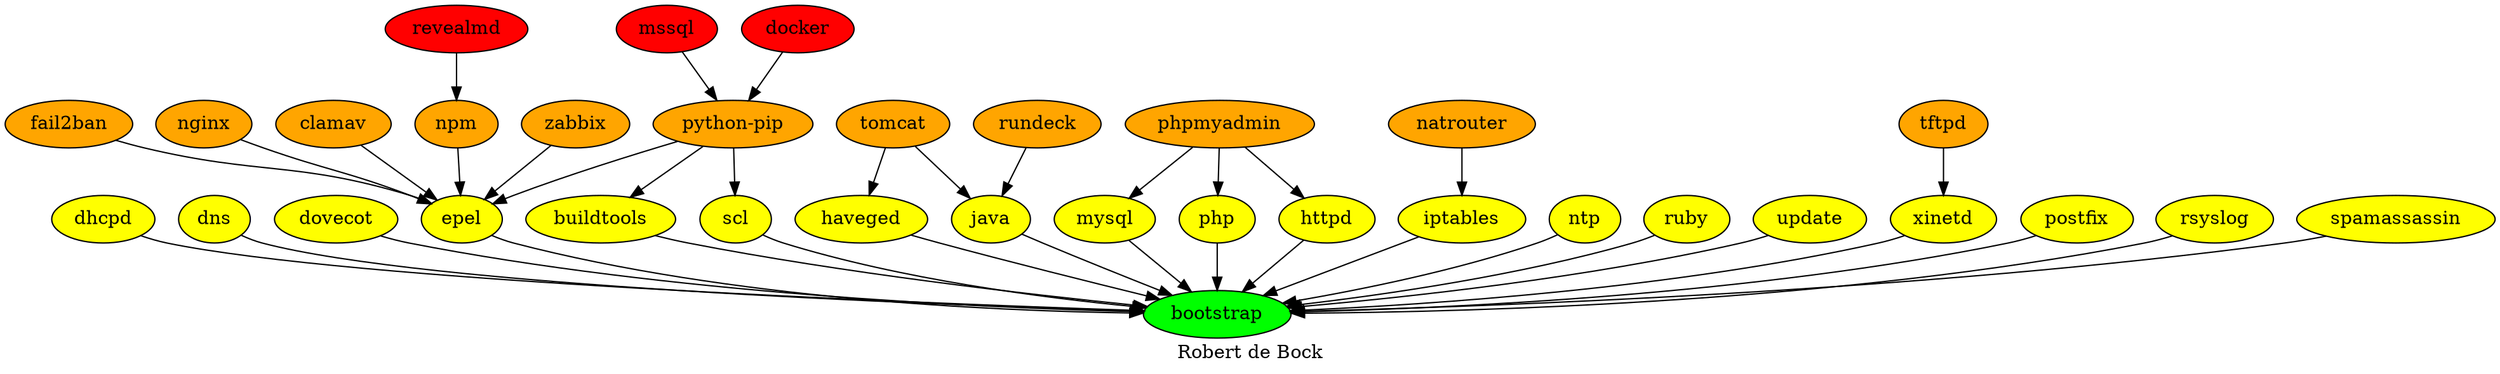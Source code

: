 digraph PhiloDilemma {
  label = "Robert de Bock" ;
  overlap=false
  {
    bootstrap [fillcolor=green style=filled]
    clamav [fillcolor=orange style=filled]
    dhcpd [fillcolor=yellow style=filled]
    dns [fillcolor=yellow style=filled]
    dovecot [fillcolor=yellow style=filled]
    epel [fillcolor=yellow style=filled]
    fail2ban [fillcolor=orange style=filled]
    haveged [fillcolor=yellow style=filled]
    httpd [fillcolor=yellow style=filled]
    iptables [fillcolor=yellow style=filled]
    java [fillcolor=yellow style=filled]
    ntp [fillcolor=yellow style=filled]
    ruby [fillcolor=yellow style=filled]
    scl [fillcolor=yellow style=filled]
    update [fillcolor=yellow style=filled]
    xinetd [fillcolor=yellow style=filled]
    buildtools [fillcolor=yellow style=filled]
    nginx [fillcolor=orange style=filled]
    "python-pip" [fillcolor=orange style=filled]
    postfix [fillcolor=yellow style=filled]
    rsyslog [fillcolor=yellow style=filled]
    spamassassin [fillcolor=yellow style=filled]
    docker [fillcolor=red style=filled]
    mysql [fillcolor=yellow style=filled]
    mssql [fillcolor=red style=filled]
    npm [fillcolor=orange style=filled]
    natrouter [fillcolor=orange style=filled]
    php [fillcolor=yellow style=filled]
    phpmyadmin [fillcolor=orange style=filled]
    revealmd [fillcolor=red style=filled]
    rundeck [fillcolor=orange style=filled]
    tftpd [fillcolor=orange style=filled]
    tomcat [fillcolor=orange style=filled]
    zabbix [fillcolor=orange style=filled]
  }
  {"buildtools" "dhcpd" "dns" "dovecot" "epel" "haveged" "httpd" "iptables" "java" "mysql" "ntp" "php" "postfix" "rsyslog" "ruby" "scl" "spamassassin" "update" "xinetd"} -> bootstrap
  {"clamav" "fail2ban" "nginx" "npm" "python-pip" "zabbix"} -> "epel"
  {"docker" "mssql"} -> "python-pip"
  "revealmd" -> "npm"
  "natrouter" -> "iptables"
  "tftpd" -> "xinetd" 
  "phpmyadmin" -> {"php" "httpd" "mysql"}
  "python-pip" -> {"buildtools" "scl"}
  {"rundeck" "tomcat"} -> java
  {"tomcat"} -> haveged
}
